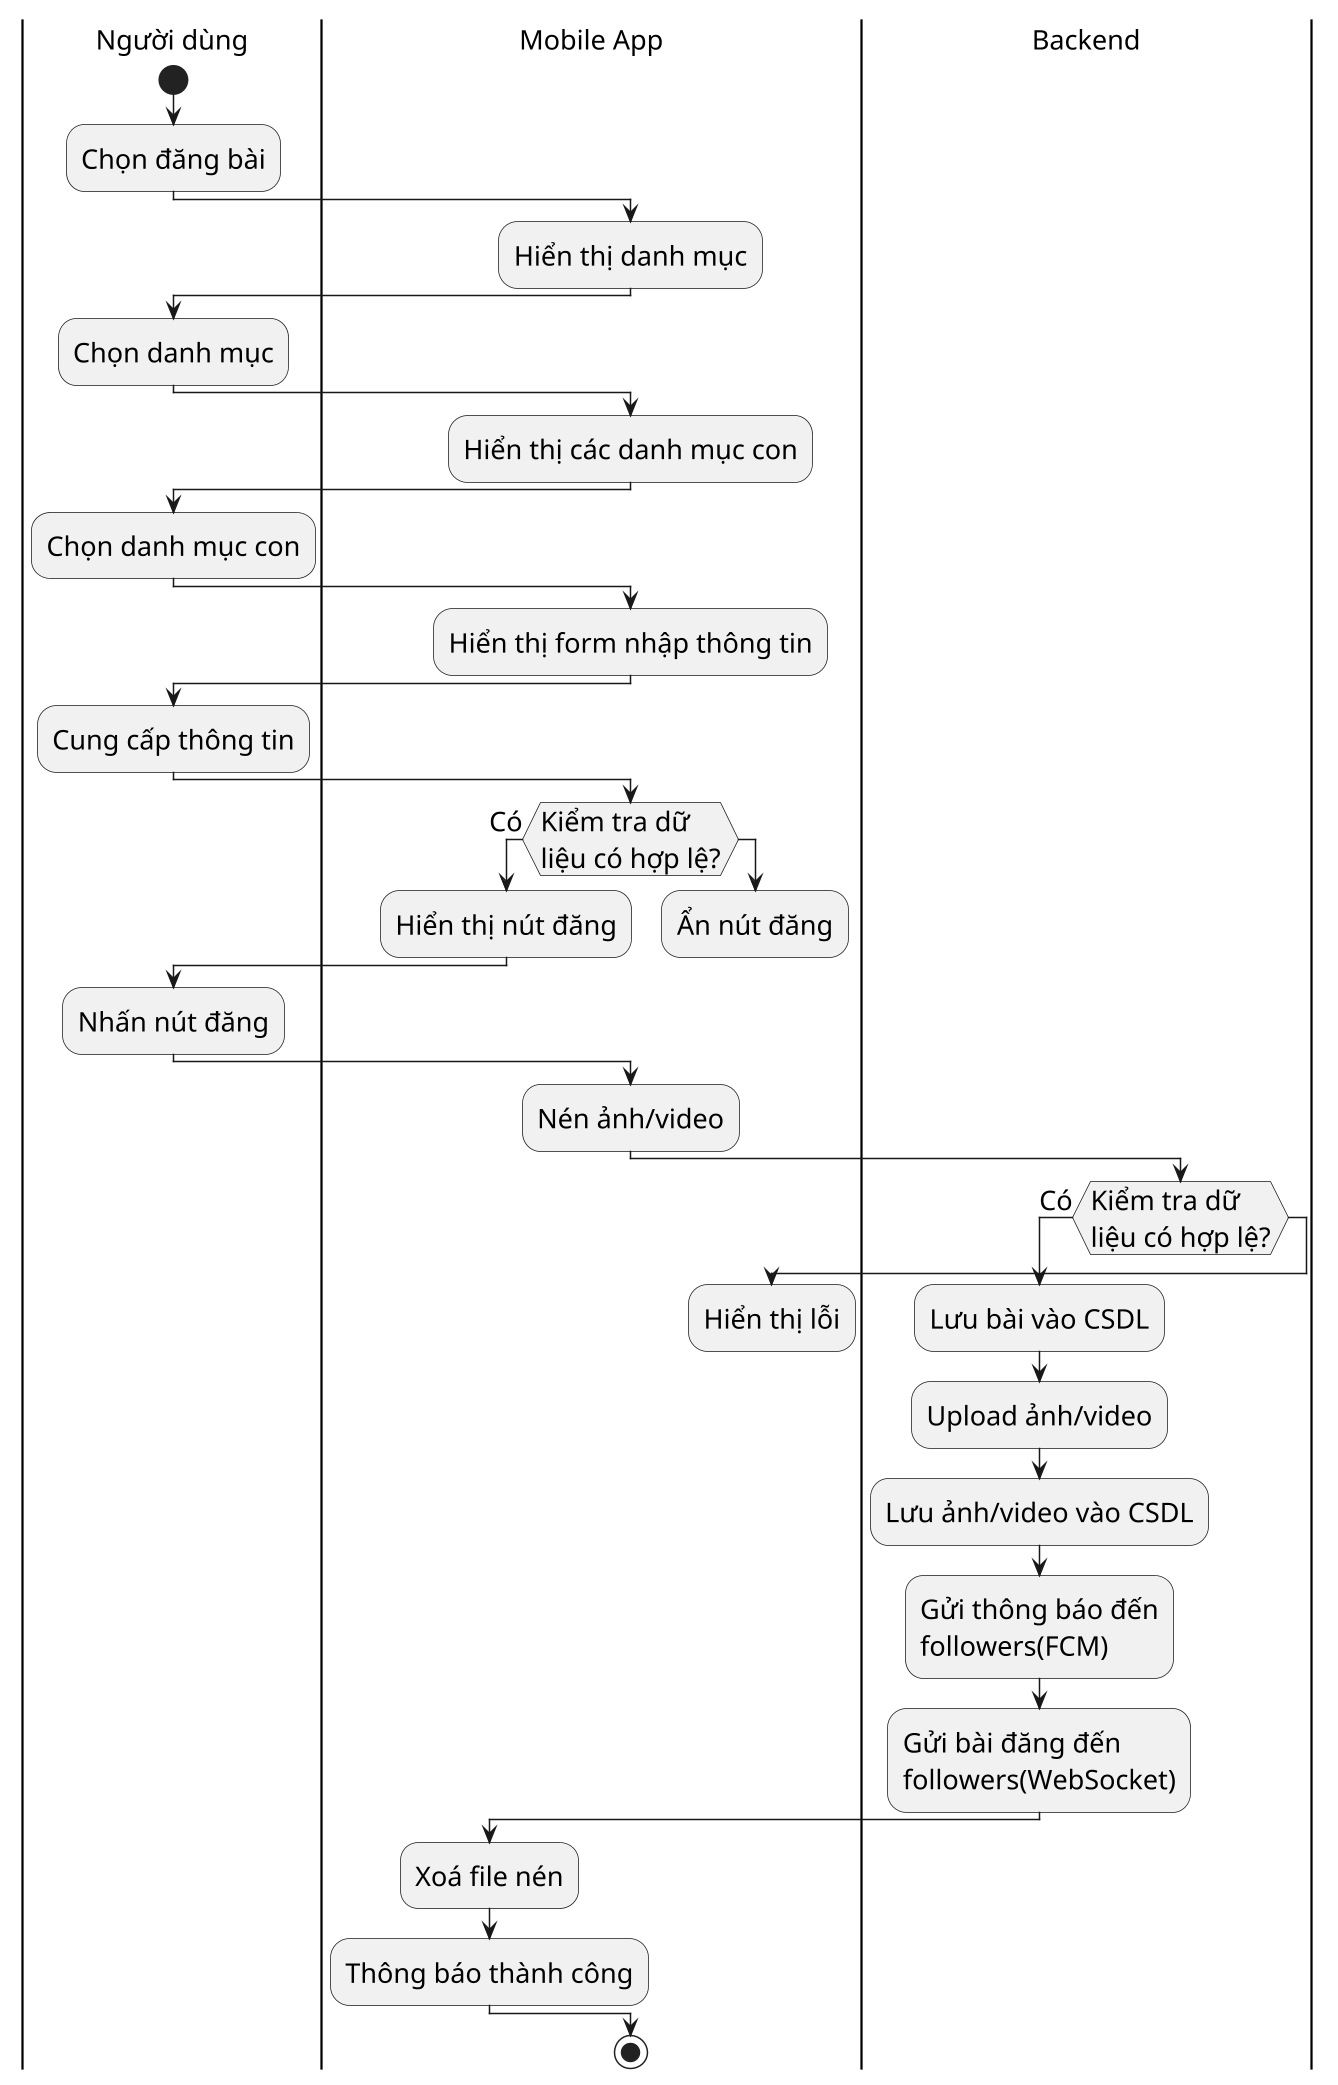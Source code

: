@startuml
skinparam DefaultFontSize 18
scale 1.5

|Người dùng|
start
:Chọn đăng bài;
|Mobile App|
:Hiển thị danh mục;

|Người dùng|
:Chọn danh mục;
|Mobile App|
:Hiển thị các danh mục con;

|Người dùng|
:Chọn danh mục con;
|Mobile App|
:Hiển thị form nhập thông tin;

|Người dùng|
label CungCapThongTin
:Cung cấp thông tin;

|Mobile App|
if (Kiểm tra dữ\nliệu có hợp lệ?) then (Có)
  |Mobile App|
  :Hiển thị nút đăng;
else
  |Mobile App|
  :Ẩn nút đăng;
  |Người dùng|
  detach
endif

|Người dùng|
:Nhấn nút đăng;

|Mobile App|
:Nén ảnh/video;
|Backend|
if (Kiểm tra dữ\nliệu có hợp lệ?) then (Có)
  :Lưu bài vào CSDL;
  :Upload ảnh/video;
  :Lưu ảnh/video vào CSDL;
  :Gửi thông báo đến\nfollowers(FCM);
  :Gửi bài đăng đến\nfollowers(WebSocket);
  |Mobile App|
  :Xoá file nén;
  :Thông báo thành công;
else
  |Mobile App|
  :Hiển thị lỗi;
  ' back CungCapThongTin
  detach
endif

stop
@enduml

